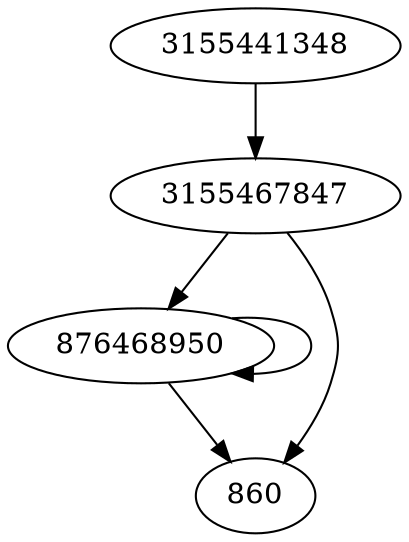 digraph  {
3155467847;
3155441348;
876468950;
860;
3155467847 -> 876468950;
3155467847 -> 860;
3155441348 -> 3155467847;
876468950 -> 876468950;
876468950 -> 860;
}
